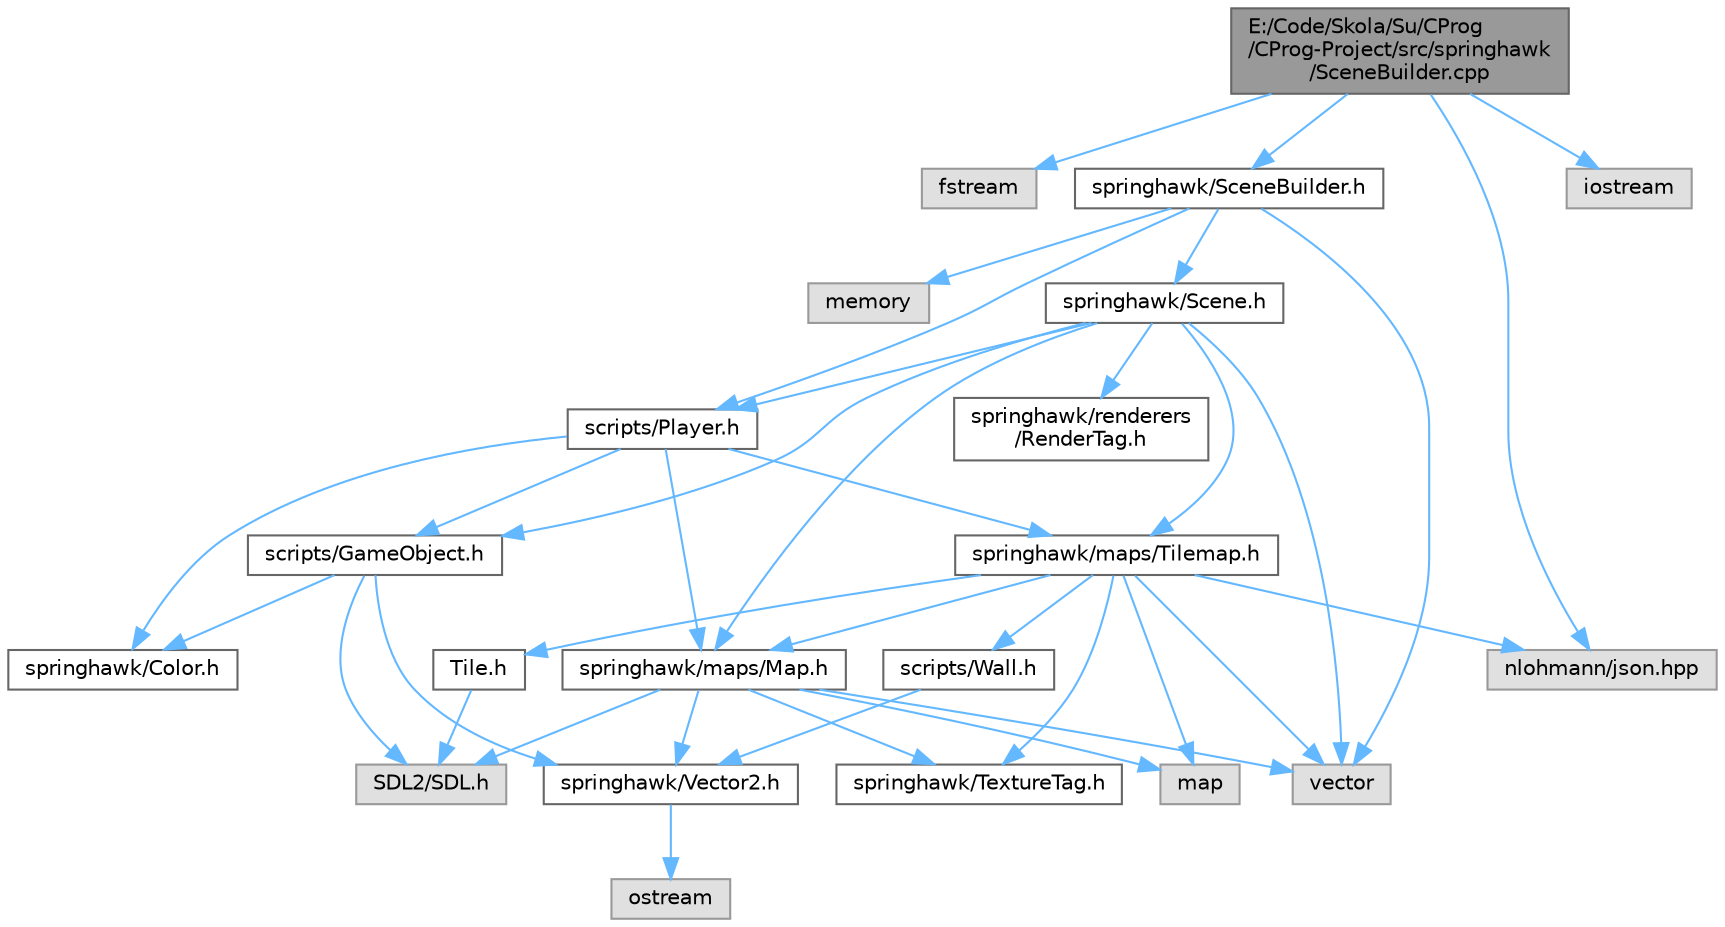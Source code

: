 digraph "E:/Code/Skola/Su/CProg/CProg-Project/src/springhawk/SceneBuilder.cpp"
{
 // LATEX_PDF_SIZE
  bgcolor="transparent";
  edge [fontname=Helvetica,fontsize=10,labelfontname=Helvetica,labelfontsize=10];
  node [fontname=Helvetica,fontsize=10,shape=box,height=0.2,width=0.4];
  Node1 [id="Node000001",label="E:/Code/Skola/Su/CProg\l/CProg-Project/src/springhawk\l/SceneBuilder.cpp",height=0.2,width=0.4,color="gray40", fillcolor="grey60", style="filled", fontcolor="black",tooltip=" "];
  Node1 -> Node2 [id="edge37_Node000001_Node000002",color="steelblue1",style="solid",tooltip=" "];
  Node2 [id="Node000002",label="fstream",height=0.2,width=0.4,color="grey60", fillcolor="#E0E0E0", style="filled",tooltip=" "];
  Node1 -> Node3 [id="edge38_Node000001_Node000003",color="steelblue1",style="solid",tooltip=" "];
  Node3 [id="Node000003",label="springhawk/SceneBuilder.h",height=0.2,width=0.4,color="grey40", fillcolor="white", style="filled",URL="$_scene_builder_8h.html",tooltip=" "];
  Node3 -> Node4 [id="edge39_Node000003_Node000004",color="steelblue1",style="solid",tooltip=" "];
  Node4 [id="Node000004",label="vector",height=0.2,width=0.4,color="grey60", fillcolor="#E0E0E0", style="filled",tooltip=" "];
  Node3 -> Node5 [id="edge40_Node000003_Node000005",color="steelblue1",style="solid",tooltip=" "];
  Node5 [id="Node000005",label="memory",height=0.2,width=0.4,color="grey60", fillcolor="#E0E0E0", style="filled",tooltip=" "];
  Node3 -> Node6 [id="edge41_Node000003_Node000006",color="steelblue1",style="solid",tooltip=" "];
  Node6 [id="Node000006",label="springhawk/Scene.h",height=0.2,width=0.4,color="grey40", fillcolor="white", style="filled",URL="$_scene_8h.html",tooltip=" "];
  Node6 -> Node7 [id="edge42_Node000006_Node000007",color="steelblue1",style="solid",tooltip=" "];
  Node7 [id="Node000007",label="scripts/Player.h",height=0.2,width=0.4,color="grey40", fillcolor="white", style="filled",URL="$_player_8h.html",tooltip=" "];
  Node7 -> Node8 [id="edge43_Node000007_Node000008",color="steelblue1",style="solid",tooltip=" "];
  Node8 [id="Node000008",label="scripts/GameObject.h",height=0.2,width=0.4,color="grey40", fillcolor="white", style="filled",URL="$_game_object_8h.html",tooltip=" "];
  Node8 -> Node9 [id="edge44_Node000008_Node000009",color="steelblue1",style="solid",tooltip=" "];
  Node9 [id="Node000009",label="springhawk/Color.h",height=0.2,width=0.4,color="grey40", fillcolor="white", style="filled",URL="$_color_8h.html",tooltip=" "];
  Node8 -> Node10 [id="edge45_Node000008_Node000010",color="steelblue1",style="solid",tooltip=" "];
  Node10 [id="Node000010",label="springhawk/Vector2.h",height=0.2,width=0.4,color="grey40", fillcolor="white", style="filled",URL="$_vector2_8h.html",tooltip=" "];
  Node10 -> Node11 [id="edge46_Node000010_Node000011",color="steelblue1",style="solid",tooltip=" "];
  Node11 [id="Node000011",label="ostream",height=0.2,width=0.4,color="grey60", fillcolor="#E0E0E0", style="filled",tooltip=" "];
  Node8 -> Node12 [id="edge47_Node000008_Node000012",color="steelblue1",style="solid",tooltip=" "];
  Node12 [id="Node000012",label="SDL2/SDL.h",height=0.2,width=0.4,color="grey60", fillcolor="#E0E0E0", style="filled",tooltip=" "];
  Node7 -> Node9 [id="edge48_Node000007_Node000009",color="steelblue1",style="solid",tooltip=" "];
  Node7 -> Node13 [id="edge49_Node000007_Node000013",color="steelblue1",style="solid",tooltip=" "];
  Node13 [id="Node000013",label="springhawk/maps/Map.h",height=0.2,width=0.4,color="grey40", fillcolor="white", style="filled",URL="$_map_8h.html",tooltip=" "];
  Node13 -> Node14 [id="edge50_Node000013_Node000014",color="steelblue1",style="solid",tooltip=" "];
  Node14 [id="Node000014",label="map",height=0.2,width=0.4,color="grey60", fillcolor="#E0E0E0", style="filled",tooltip=" "];
  Node13 -> Node10 [id="edge51_Node000013_Node000010",color="steelblue1",style="solid",tooltip=" "];
  Node13 -> Node12 [id="edge52_Node000013_Node000012",color="steelblue1",style="solid",tooltip=" "];
  Node13 -> Node4 [id="edge53_Node000013_Node000004",color="steelblue1",style="solid",tooltip=" "];
  Node13 -> Node15 [id="edge54_Node000013_Node000015",color="steelblue1",style="solid",tooltip=" "];
  Node15 [id="Node000015",label="springhawk/TextureTag.h",height=0.2,width=0.4,color="grey40", fillcolor="white", style="filled",URL="$_texture_tag_8h.html",tooltip=" "];
  Node7 -> Node16 [id="edge55_Node000007_Node000016",color="steelblue1",style="solid",tooltip=" "];
  Node16 [id="Node000016",label="springhawk/maps/Tilemap.h",height=0.2,width=0.4,color="grey40", fillcolor="white", style="filled",URL="$_tilemap_8h.html",tooltip=" "];
  Node16 -> Node4 [id="edge56_Node000016_Node000004",color="steelblue1",style="solid",tooltip=" "];
  Node16 -> Node14 [id="edge57_Node000016_Node000014",color="steelblue1",style="solid",tooltip=" "];
  Node16 -> Node13 [id="edge58_Node000016_Node000013",color="steelblue1",style="solid",tooltip=" "];
  Node16 -> Node17 [id="edge59_Node000016_Node000017",color="steelblue1",style="solid",tooltip=" "];
  Node17 [id="Node000017",label="scripts/Wall.h",height=0.2,width=0.4,color="grey40", fillcolor="white", style="filled",URL="$_wall_8h.html",tooltip=" "];
  Node17 -> Node10 [id="edge60_Node000017_Node000010",color="steelblue1",style="solid",tooltip=" "];
  Node16 -> Node18 [id="edge61_Node000016_Node000018",color="steelblue1",style="solid",tooltip=" "];
  Node18 [id="Node000018",label="Tile.h",height=0.2,width=0.4,color="grey40", fillcolor="white", style="filled",URL="$_tile_8h.html",tooltip=" "];
  Node18 -> Node12 [id="edge62_Node000018_Node000012",color="steelblue1",style="solid",tooltip=" "];
  Node16 -> Node15 [id="edge63_Node000016_Node000015",color="steelblue1",style="solid",tooltip=" "];
  Node16 -> Node19 [id="edge64_Node000016_Node000019",color="steelblue1",style="solid",tooltip=" "];
  Node19 [id="Node000019",label="nlohmann/json.hpp",height=0.2,width=0.4,color="grey60", fillcolor="#E0E0E0", style="filled",tooltip=" "];
  Node6 -> Node8 [id="edge65_Node000006_Node000008",color="steelblue1",style="solid",tooltip=" "];
  Node6 -> Node20 [id="edge66_Node000006_Node000020",color="steelblue1",style="solid",tooltip=" "];
  Node20 [id="Node000020",label="springhawk/renderers\l/RenderTag.h",height=0.2,width=0.4,color="grey40", fillcolor="white", style="filled",URL="$_render_tag_8h.html",tooltip=" "];
  Node6 -> Node13 [id="edge67_Node000006_Node000013",color="steelblue1",style="solid",tooltip=" "];
  Node6 -> Node16 [id="edge68_Node000006_Node000016",color="steelblue1",style="solid",tooltip=" "];
  Node6 -> Node4 [id="edge69_Node000006_Node000004",color="steelblue1",style="solid",tooltip=" "];
  Node3 -> Node7 [id="edge70_Node000003_Node000007",color="steelblue1",style="solid",tooltip=" "];
  Node1 -> Node19 [id="edge71_Node000001_Node000019",color="steelblue1",style="solid",tooltip=" "];
  Node1 -> Node21 [id="edge72_Node000001_Node000021",color="steelblue1",style="solid",tooltip=" "];
  Node21 [id="Node000021",label="iostream",height=0.2,width=0.4,color="grey60", fillcolor="#E0E0E0", style="filled",tooltip=" "];
}
